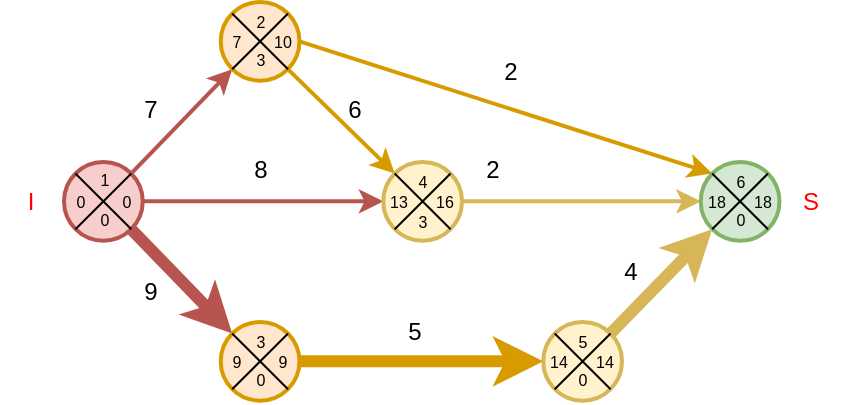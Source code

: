 <mxfile version="20.3.0" type="device"><diagram id="dBJPhfOJzrZLVDt43mVv" name="Page-1"><mxGraphModel dx="569" dy="351" grid="1" gridSize="10" guides="1" tooltips="1" connect="1" arrows="1" fold="1" page="1" pageScale="1" pageWidth="827" pageHeight="1169" math="0" shadow="0"><root><mxCell id="0"/><mxCell id="1" parent="0"/><mxCell id="z-p0BR435quuZYPwDhB6-57" style="edgeStyle=none;rounded=0;orthogonalLoop=1;jettySize=auto;html=1;exitX=1;exitY=0.5;exitDx=0;exitDy=0;exitPerimeter=0;strokeWidth=2;fillColor=#f8cecc;strokeColor=#b85450;" parent="1" source="z-p0BR435quuZYPwDhB6-51" target="z-p0BR435quuZYPwDhB6-54" edge="1"><mxGeometry relative="1" as="geometry"/></mxCell><mxCell id="z-p0BR435quuZYPwDhB6-58" style="edgeStyle=none;rounded=0;orthogonalLoop=1;jettySize=auto;html=1;exitX=0.855;exitY=0.145;exitDx=0;exitDy=0;exitPerimeter=0;strokeWidth=2;entryX=0.145;entryY=0.855;entryDx=0;entryDy=0;entryPerimeter=0;fillColor=#f8cecc;strokeColor=#b85450;" parent="1" source="z-p0BR435quuZYPwDhB6-51" target="z-p0BR435quuZYPwDhB6-53" edge="1"><mxGeometry relative="1" as="geometry"/></mxCell><mxCell id="z-p0BR435quuZYPwDhB6-62" style="edgeStyle=none;rounded=0;orthogonalLoop=1;jettySize=auto;html=1;exitX=0.855;exitY=0.855;exitDx=0;exitDy=0;exitPerimeter=0;entryX=0.145;entryY=0.145;entryDx=0;entryDy=0;entryPerimeter=0;strokeWidth=6;fillColor=#f8cecc;strokeColor=#b85450;" parent="1" source="z-p0BR435quuZYPwDhB6-51" target="z-p0BR435quuZYPwDhB6-52" edge="1"><mxGeometry relative="1" as="geometry"/></mxCell><mxCell id="z-p0BR435quuZYPwDhB6-51" value="" style="verticalLabelPosition=middle;verticalAlign=middle;html=1;shape=mxgraph.flowchart.on-page_reference;strokeWidth=2;labelPosition=center;align=center;fillColor=#f8cecc;strokeColor=#b85450;" parent="1" vertex="1"><mxGeometry x="81" y="469" width="39.37" height="39.37" as="geometry"/></mxCell><mxCell id="z-p0BR435quuZYPwDhB6-63" style="edgeStyle=none;rounded=0;orthogonalLoop=1;jettySize=auto;html=1;exitX=1;exitY=0.5;exitDx=0;exitDy=0;exitPerimeter=0;entryX=0;entryY=0.5;entryDx=0;entryDy=0;entryPerimeter=0;strokeWidth=6;fillColor=#ffe6cc;strokeColor=#d79b00;" parent="1" source="z-p0BR435quuZYPwDhB6-52" target="z-p0BR435quuZYPwDhB6-56" edge="1"><mxGeometry relative="1" as="geometry"/></mxCell><mxCell id="z-p0BR435quuZYPwDhB6-52" value="" style="verticalLabelPosition=middle;verticalAlign=middle;html=1;shape=mxgraph.flowchart.on-page_reference;strokeWidth=2;labelPosition=center;align=center;fillColor=#ffe6cc;strokeColor=#d79b00;" parent="1" vertex="1"><mxGeometry x="159.37" y="549" width="39.37" height="39.37" as="geometry"/></mxCell><mxCell id="z-p0BR435quuZYPwDhB6-59" style="edgeStyle=none;rounded=0;orthogonalLoop=1;jettySize=auto;html=1;exitX=0.855;exitY=0.855;exitDx=0;exitDy=0;exitPerimeter=0;strokeWidth=2;entryX=0.145;entryY=0.145;entryDx=0;entryDy=0;entryPerimeter=0;fillColor=#ffe6cc;strokeColor=#d79b00;" parent="1" source="z-p0BR435quuZYPwDhB6-53" target="z-p0BR435quuZYPwDhB6-54" edge="1"><mxGeometry relative="1" as="geometry"/></mxCell><mxCell id="z-p0BR435quuZYPwDhB6-60" style="edgeStyle=none;rounded=0;orthogonalLoop=1;jettySize=auto;html=1;exitX=1;exitY=0.5;exitDx=0;exitDy=0;exitPerimeter=0;entryX=0.145;entryY=0.145;entryDx=0;entryDy=0;entryPerimeter=0;strokeWidth=2;fillColor=#ffe6cc;strokeColor=#d79b00;" parent="1" source="z-p0BR435quuZYPwDhB6-53" target="z-p0BR435quuZYPwDhB6-55" edge="1"><mxGeometry relative="1" as="geometry"/></mxCell><mxCell id="z-p0BR435quuZYPwDhB6-53" value="" style="verticalLabelPosition=middle;verticalAlign=middle;html=1;shape=mxgraph.flowchart.on-page_reference;strokeWidth=2;labelPosition=center;align=center;fillColor=#ffe6cc;strokeColor=#d79b00;" parent="1" vertex="1"><mxGeometry x="159.37" y="389" width="39.37" height="39.37" as="geometry"/></mxCell><mxCell id="z-p0BR435quuZYPwDhB6-61" style="edgeStyle=none;rounded=0;orthogonalLoop=1;jettySize=auto;html=1;exitX=1;exitY=0.5;exitDx=0;exitDy=0;exitPerimeter=0;entryX=0;entryY=0.5;entryDx=0;entryDy=0;entryPerimeter=0;strokeWidth=2;fillColor=#fff2cc;strokeColor=#d6b656;" parent="1" source="z-p0BR435quuZYPwDhB6-54" target="z-p0BR435quuZYPwDhB6-55" edge="1"><mxGeometry relative="1" as="geometry"/></mxCell><mxCell id="z-p0BR435quuZYPwDhB6-54" value="" style="verticalLabelPosition=middle;verticalAlign=middle;html=1;shape=mxgraph.flowchart.on-page_reference;strokeWidth=2;labelPosition=center;align=center;fillColor=#fff2cc;strokeColor=#d6b656;" parent="1" vertex="1"><mxGeometry x="240.63" y="469" width="39.37" height="39.37" as="geometry"/></mxCell><mxCell id="z-p0BR435quuZYPwDhB6-55" value="" style="verticalLabelPosition=middle;verticalAlign=middle;html=1;shape=mxgraph.flowchart.on-page_reference;strokeWidth=2;labelPosition=center;align=center;fillColor=#d5e8d4;strokeColor=#82b366;" parent="1" vertex="1"><mxGeometry x="399.37" y="469" width="39.37" height="39.37" as="geometry"/></mxCell><mxCell id="z-p0BR435quuZYPwDhB6-64" style="edgeStyle=none;rounded=0;orthogonalLoop=1;jettySize=auto;html=1;exitX=0.855;exitY=0.145;exitDx=0;exitDy=0;exitPerimeter=0;entryX=0.145;entryY=0.855;entryDx=0;entryDy=0;entryPerimeter=0;strokeWidth=6;fillColor=#fff2cc;strokeColor=#d6b656;" parent="1" source="z-p0BR435quuZYPwDhB6-56" target="z-p0BR435quuZYPwDhB6-55" edge="1"><mxGeometry relative="1" as="geometry"/></mxCell><mxCell id="z-p0BR435quuZYPwDhB6-56" value="" style="verticalLabelPosition=middle;verticalAlign=middle;html=1;shape=mxgraph.flowchart.on-page_reference;strokeWidth=2;labelPosition=center;align=center;fillColor=#fff2cc;strokeColor=#d6b656;" parent="1" vertex="1"><mxGeometry x="320.63" y="549" width="39.37" height="39.37" as="geometry"/></mxCell><mxCell id="z-p0BR435quuZYPwDhB6-65" value="7" style="text;html=1;align=center;verticalAlign=middle;resizable=0;points=[];autosize=1;strokeColor=none;fillColor=none;" parent="1" vertex="1"><mxGeometry x="109.37" y="428.37" width="30" height="30" as="geometry"/></mxCell><mxCell id="z-p0BR435quuZYPwDhB6-66" value="8" style="text;html=1;align=center;verticalAlign=middle;resizable=0;points=[];autosize=1;strokeColor=none;fillColor=none;" parent="1" vertex="1"><mxGeometry x="164.05" y="458.37" width="30" height="30" as="geometry"/></mxCell><mxCell id="z-p0BR435quuZYPwDhB6-67" value="9" style="text;html=1;align=center;verticalAlign=middle;resizable=0;points=[];autosize=1;strokeColor=none;fillColor=none;" parent="1" vertex="1"><mxGeometry x="109.37" y="519" width="30" height="30" as="geometry"/></mxCell><mxCell id="z-p0BR435quuZYPwDhB6-68" value="6" style="text;html=1;align=center;verticalAlign=middle;resizable=0;points=[];autosize=1;strokeColor=none;fillColor=none;" parent="1" vertex="1"><mxGeometry x="210.63" y="428.37" width="30" height="30" as="geometry"/></mxCell><mxCell id="z-p0BR435quuZYPwDhB6-69" value="2" style="text;html=1;align=center;verticalAlign=middle;resizable=0;points=[];autosize=1;strokeColor=none;fillColor=none;" parent="1" vertex="1"><mxGeometry x="280" y="458.37" width="30" height="30" as="geometry"/></mxCell><mxCell id="z-p0BR435quuZYPwDhB6-70" value="5" style="text;html=1;align=center;verticalAlign=middle;resizable=0;points=[];autosize=1;strokeColor=none;fillColor=none;" parent="1" vertex="1"><mxGeometry x="240.63" y="539" width="30" height="30" as="geometry"/></mxCell><mxCell id="z-p0BR435quuZYPwDhB6-71" value="4" style="text;html=1;align=center;verticalAlign=middle;resizable=0;points=[];autosize=1;strokeColor=none;fillColor=none;" parent="1" vertex="1"><mxGeometry x="349.37" y="509" width="30" height="30" as="geometry"/></mxCell><mxCell id="z-p0BR435quuZYPwDhB6-72" value="2" style="text;html=1;align=center;verticalAlign=middle;resizable=0;points=[];autosize=1;strokeColor=none;fillColor=none;" parent="1" vertex="1"><mxGeometry x="289.37" y="409" width="30" height="30" as="geometry"/></mxCell><mxCell id="z-p0BR435quuZYPwDhB6-76" value="I" style="text;html=1;align=center;verticalAlign=middle;resizable=0;points=[];autosize=1;strokeColor=none;fillColor=none;fontColor=#FF0000;" parent="1" vertex="1"><mxGeometry x="49.37" y="473.69" width="30" height="30" as="geometry"/></mxCell><mxCell id="z-p0BR435quuZYPwDhB6-77" value="S" style="text;html=1;align=center;verticalAlign=middle;resizable=0;points=[];autosize=1;strokeColor=none;fillColor=none;fontColor=#FF0000;" parent="1" vertex="1"><mxGeometry x="438.74" y="473.69" width="30" height="30" as="geometry"/></mxCell><mxCell id="yH7G7yu8QP0-iPaM2YYu-1" style="rounded=0;orthogonalLoop=1;jettySize=auto;html=1;exitX=0.145;exitY=0.145;exitDx=0;exitDy=0;exitPerimeter=0;entryX=0.855;entryY=0.855;entryDx=0;entryDy=0;entryPerimeter=0;endArrow=none;endFill=0;" edge="1" parent="1" source="z-p0BR435quuZYPwDhB6-51" target="z-p0BR435quuZYPwDhB6-51"><mxGeometry relative="1" as="geometry"/></mxCell><mxCell id="yH7G7yu8QP0-iPaM2YYu-2" style="edgeStyle=none;rounded=0;orthogonalLoop=1;jettySize=auto;html=1;exitX=0.855;exitY=0.145;exitDx=0;exitDy=0;exitPerimeter=0;entryX=0.145;entryY=0.855;entryDx=0;entryDy=0;entryPerimeter=0;endArrow=none;endFill=0;" edge="1" parent="1" source="z-p0BR435quuZYPwDhB6-51" target="z-p0BR435quuZYPwDhB6-51"><mxGeometry relative="1" as="geometry"/></mxCell><mxCell id="yH7G7yu8QP0-iPaM2YYu-3" style="edgeStyle=none;rounded=0;orthogonalLoop=1;jettySize=auto;html=1;exitX=0.145;exitY=0.145;exitDx=0;exitDy=0;exitPerimeter=0;entryX=0.855;entryY=0.855;entryDx=0;entryDy=0;entryPerimeter=0;endArrow=none;endFill=0;" edge="1" parent="1" source="z-p0BR435quuZYPwDhB6-53" target="z-p0BR435quuZYPwDhB6-53"><mxGeometry relative="1" as="geometry"/></mxCell><mxCell id="yH7G7yu8QP0-iPaM2YYu-4" style="edgeStyle=none;rounded=0;orthogonalLoop=1;jettySize=auto;html=1;exitX=0.855;exitY=0.145;exitDx=0;exitDy=0;exitPerimeter=0;entryX=0.145;entryY=0.855;entryDx=0;entryDy=0;entryPerimeter=0;endArrow=none;endFill=0;" edge="1" parent="1" source="z-p0BR435quuZYPwDhB6-53" target="z-p0BR435quuZYPwDhB6-53"><mxGeometry relative="1" as="geometry"/></mxCell><mxCell id="yH7G7yu8QP0-iPaM2YYu-5" style="edgeStyle=none;rounded=0;orthogonalLoop=1;jettySize=auto;html=1;exitX=0.145;exitY=0.145;exitDx=0;exitDy=0;exitPerimeter=0;entryX=0.855;entryY=0.855;entryDx=0;entryDy=0;entryPerimeter=0;endArrow=none;endFill=0;" edge="1" parent="1" source="z-p0BR435quuZYPwDhB6-54" target="z-p0BR435quuZYPwDhB6-54"><mxGeometry relative="1" as="geometry"/></mxCell><mxCell id="yH7G7yu8QP0-iPaM2YYu-6" style="edgeStyle=none;rounded=0;orthogonalLoop=1;jettySize=auto;html=1;exitX=0.855;exitY=0.145;exitDx=0;exitDy=0;exitPerimeter=0;entryX=0.145;entryY=0.855;entryDx=0;entryDy=0;entryPerimeter=0;endArrow=none;endFill=0;" edge="1" parent="1" source="z-p0BR435quuZYPwDhB6-54" target="z-p0BR435quuZYPwDhB6-54"><mxGeometry relative="1" as="geometry"/></mxCell><mxCell id="yH7G7yu8QP0-iPaM2YYu-7" style="edgeStyle=none;rounded=0;orthogonalLoop=1;jettySize=auto;html=1;exitX=0.145;exitY=0.145;exitDx=0;exitDy=0;exitPerimeter=0;entryX=0.855;entryY=0.855;entryDx=0;entryDy=0;entryPerimeter=0;endArrow=none;endFill=0;" edge="1" parent="1" source="z-p0BR435quuZYPwDhB6-55" target="z-p0BR435quuZYPwDhB6-55"><mxGeometry relative="1" as="geometry"/></mxCell><mxCell id="yH7G7yu8QP0-iPaM2YYu-8" style="edgeStyle=none;rounded=0;orthogonalLoop=1;jettySize=auto;html=1;exitX=0.855;exitY=0.145;exitDx=0;exitDy=0;exitPerimeter=0;entryX=0.145;entryY=0.855;entryDx=0;entryDy=0;entryPerimeter=0;endArrow=none;endFill=0;" edge="1" parent="1" source="z-p0BR435quuZYPwDhB6-55" target="z-p0BR435quuZYPwDhB6-55"><mxGeometry relative="1" as="geometry"/></mxCell><mxCell id="yH7G7yu8QP0-iPaM2YYu-9" style="edgeStyle=none;rounded=0;orthogonalLoop=1;jettySize=auto;html=1;exitX=0.145;exitY=0.145;exitDx=0;exitDy=0;exitPerimeter=0;entryX=0.855;entryY=0.855;entryDx=0;entryDy=0;entryPerimeter=0;endArrow=none;endFill=0;" edge="1" parent="1" source="z-p0BR435quuZYPwDhB6-52" target="z-p0BR435quuZYPwDhB6-52"><mxGeometry relative="1" as="geometry"/></mxCell><mxCell id="yH7G7yu8QP0-iPaM2YYu-10" style="edgeStyle=none;rounded=0;orthogonalLoop=1;jettySize=auto;html=1;exitX=0.855;exitY=0.145;exitDx=0;exitDy=0;exitPerimeter=0;entryX=0.145;entryY=0.855;entryDx=0;entryDy=0;entryPerimeter=0;endArrow=none;endFill=0;" edge="1" parent="1" source="z-p0BR435quuZYPwDhB6-52" target="z-p0BR435quuZYPwDhB6-52"><mxGeometry relative="1" as="geometry"/></mxCell><mxCell id="yH7G7yu8QP0-iPaM2YYu-11" style="edgeStyle=none;rounded=0;orthogonalLoop=1;jettySize=auto;html=1;exitX=0.145;exitY=0.145;exitDx=0;exitDy=0;exitPerimeter=0;entryX=0.855;entryY=0.855;entryDx=0;entryDy=0;entryPerimeter=0;endArrow=none;endFill=0;" edge="1" parent="1" source="z-p0BR435quuZYPwDhB6-56" target="z-p0BR435quuZYPwDhB6-56"><mxGeometry relative="1" as="geometry"/></mxCell><mxCell id="yH7G7yu8QP0-iPaM2YYu-12" style="edgeStyle=none;rounded=0;orthogonalLoop=1;jettySize=auto;html=1;exitX=0.855;exitY=0.145;exitDx=0;exitDy=0;exitPerimeter=0;entryX=0.145;entryY=0.855;entryDx=0;entryDy=0;entryPerimeter=0;endArrow=none;endFill=0;" edge="1" parent="1" source="z-p0BR435quuZYPwDhB6-56" target="z-p0BR435quuZYPwDhB6-56"><mxGeometry relative="1" as="geometry"/></mxCell><mxCell id="yH7G7yu8QP0-iPaM2YYu-13" value="1" style="text;html=1;align=center;verticalAlign=middle;resizable=0;points=[];autosize=1;strokeColor=none;fillColor=none;fontSize=8;" vertex="1" parent="1"><mxGeometry x="85.69" y="468.37" width="30" height="20" as="geometry"/></mxCell><mxCell id="yH7G7yu8QP0-iPaM2YYu-14" value="2" style="text;html=1;align=center;verticalAlign=middle;resizable=0;points=[];autosize=1;strokeColor=none;fillColor=none;fontSize=8;" vertex="1" parent="1"><mxGeometry x="164.05" y="389" width="30" height="20" as="geometry"/></mxCell><mxCell id="yH7G7yu8QP0-iPaM2YYu-15" value="3" style="text;html=1;align=center;verticalAlign=middle;resizable=0;points=[];autosize=1;strokeColor=none;fillColor=none;fontSize=8;" vertex="1" parent="1"><mxGeometry x="164.05" y="549" width="30" height="20" as="geometry"/></mxCell><mxCell id="yH7G7yu8QP0-iPaM2YYu-16" value="4" style="text;html=1;align=center;verticalAlign=middle;resizable=0;points=[];autosize=1;strokeColor=none;fillColor=none;fontSize=8;" vertex="1" parent="1"><mxGeometry x="245.31" y="469" width="30" height="20" as="geometry"/></mxCell><mxCell id="yH7G7yu8QP0-iPaM2YYu-17" value="5" style="text;html=1;align=center;verticalAlign=middle;resizable=0;points=[];autosize=1;strokeColor=none;fillColor=none;fontSize=8;" vertex="1" parent="1"><mxGeometry x="325.31" y="549" width="30" height="20" as="geometry"/></mxCell><mxCell id="yH7G7yu8QP0-iPaM2YYu-18" value="6" style="text;html=1;align=center;verticalAlign=middle;resizable=0;points=[];autosize=1;strokeColor=none;fillColor=none;fontSize=8;" vertex="1" parent="1"><mxGeometry x="404.06" y="469" width="30" height="20" as="geometry"/></mxCell><mxCell id="yH7G7yu8QP0-iPaM2YYu-19" value="0" style="text;html=1;align=center;verticalAlign=middle;resizable=0;points=[];autosize=1;strokeColor=none;fillColor=none;fontSize=8;" vertex="1" parent="1"><mxGeometry x="74" y="478.68" width="30" height="20" as="geometry"/></mxCell><mxCell id="yH7G7yu8QP0-iPaM2YYu-20" value="7" style="text;html=1;align=center;verticalAlign=middle;resizable=0;points=[];autosize=1;strokeColor=none;fillColor=none;fontSize=8;" vertex="1" parent="1"><mxGeometry x="152" y="398.68" width="30" height="20" as="geometry"/></mxCell><mxCell id="yH7G7yu8QP0-iPaM2YYu-21" value="13" style="text;html=1;align=center;verticalAlign=middle;resizable=0;points=[];autosize=1;strokeColor=none;fillColor=none;fontSize=8;" vertex="1" parent="1"><mxGeometry x="233" y="478.68" width="30" height="20" as="geometry"/></mxCell><mxCell id="yH7G7yu8QP0-iPaM2YYu-22" value="9" style="text;html=1;align=center;verticalAlign=middle;resizable=0;points=[];autosize=1;strokeColor=none;fillColor=none;fontSize=8;" vertex="1" parent="1"><mxGeometry x="152" y="558.68" width="30" height="20" as="geometry"/></mxCell><mxCell id="yH7G7yu8QP0-iPaM2YYu-23" value="14" style="text;html=1;align=center;verticalAlign=middle;resizable=0;points=[];autosize=1;strokeColor=none;fillColor=none;fontSize=8;" vertex="1" parent="1"><mxGeometry x="313" y="558.68" width="30" height="20" as="geometry"/></mxCell><mxCell id="yH7G7yu8QP0-iPaM2YYu-24" value="18" style="text;html=1;align=center;verticalAlign=middle;resizable=0;points=[];autosize=1;strokeColor=none;fillColor=none;fontSize=8;" vertex="1" parent="1"><mxGeometry x="392" y="478.69" width="30" height="20" as="geometry"/></mxCell><mxCell id="yH7G7yu8QP0-iPaM2YYu-25" value="18" style="text;html=1;align=center;verticalAlign=middle;resizable=0;points=[];autosize=1;strokeColor=none;fillColor=none;fontSize=8;" vertex="1" parent="1"><mxGeometry x="415" y="478.69" width="30" height="20" as="geometry"/></mxCell><mxCell id="yH7G7yu8QP0-iPaM2YYu-26" value="14" style="text;html=1;align=center;verticalAlign=middle;resizable=0;points=[];autosize=1;strokeColor=none;fillColor=none;fontSize=8;" vertex="1" parent="1"><mxGeometry x="336" y="558.68" width="30" height="20" as="geometry"/></mxCell><mxCell id="yH7G7yu8QP0-iPaM2YYu-27" value="16" style="text;html=1;align=center;verticalAlign=middle;resizable=0;points=[];autosize=1;strokeColor=none;fillColor=none;fontSize=8;" vertex="1" parent="1"><mxGeometry x="256.37" y="478.69" width="30" height="20" as="geometry"/></mxCell><mxCell id="yH7G7yu8QP0-iPaM2YYu-28" value="10" style="text;html=1;align=center;verticalAlign=middle;resizable=0;points=[];autosize=1;strokeColor=none;fillColor=none;fontSize=8;" vertex="1" parent="1"><mxGeometry x="174.63" y="398.68" width="30" height="20" as="geometry"/></mxCell><mxCell id="yH7G7yu8QP0-iPaM2YYu-29" value="9" style="text;html=1;align=center;verticalAlign=middle;resizable=0;points=[];autosize=1;strokeColor=none;fillColor=none;fontSize=8;" vertex="1" parent="1"><mxGeometry x="174.63" y="558.68" width="30" height="20" as="geometry"/></mxCell><mxCell id="yH7G7yu8QP0-iPaM2YYu-30" value="0" style="text;html=1;align=center;verticalAlign=middle;resizable=0;points=[];autosize=1;strokeColor=none;fillColor=none;fontSize=8;" vertex="1" parent="1"><mxGeometry x="97" y="478.68" width="30" height="20" as="geometry"/></mxCell><mxCell id="yH7G7yu8QP0-iPaM2YYu-31" value="0" style="text;html=1;align=center;verticalAlign=middle;resizable=0;points=[];autosize=1;strokeColor=none;fillColor=none;fontSize=8;" vertex="1" parent="1"><mxGeometry x="325.32" y="568.37" width="30" height="20" as="geometry"/></mxCell><mxCell id="yH7G7yu8QP0-iPaM2YYu-32" value="0" style="text;html=1;align=center;verticalAlign=middle;resizable=0;points=[];autosize=1;strokeColor=none;fillColor=none;fontSize=8;" vertex="1" parent="1"><mxGeometry x="404.06" y="488.37" width="30" height="20" as="geometry"/></mxCell><mxCell id="yH7G7yu8QP0-iPaM2YYu-33" value="3" style="text;html=1;align=center;verticalAlign=middle;resizable=0;points=[];autosize=1;strokeColor=none;fillColor=none;fontSize=8;" vertex="1" parent="1"><mxGeometry x="245.32" y="489" width="30" height="20" as="geometry"/></mxCell><mxCell id="yH7G7yu8QP0-iPaM2YYu-34" value="3" style="text;html=1;align=center;verticalAlign=middle;resizable=0;points=[];autosize=1;strokeColor=none;fillColor=none;fontSize=8;" vertex="1" parent="1"><mxGeometry x="164.05" y="408.37" width="30" height="20" as="geometry"/></mxCell><mxCell id="yH7G7yu8QP0-iPaM2YYu-35" value="0" style="text;html=1;align=center;verticalAlign=middle;resizable=0;points=[];autosize=1;strokeColor=none;fillColor=none;fontSize=8;" vertex="1" parent="1"><mxGeometry x="164.05" y="568.37" width="30" height="20" as="geometry"/></mxCell><mxCell id="yH7G7yu8QP0-iPaM2YYu-36" value="0" style="text;html=1;align=center;verticalAlign=middle;resizable=0;points=[];autosize=1;strokeColor=none;fillColor=none;fontSize=8;" vertex="1" parent="1"><mxGeometry x="85.69" y="488.37" width="30" height="20" as="geometry"/></mxCell></root></mxGraphModel></diagram></mxfile>